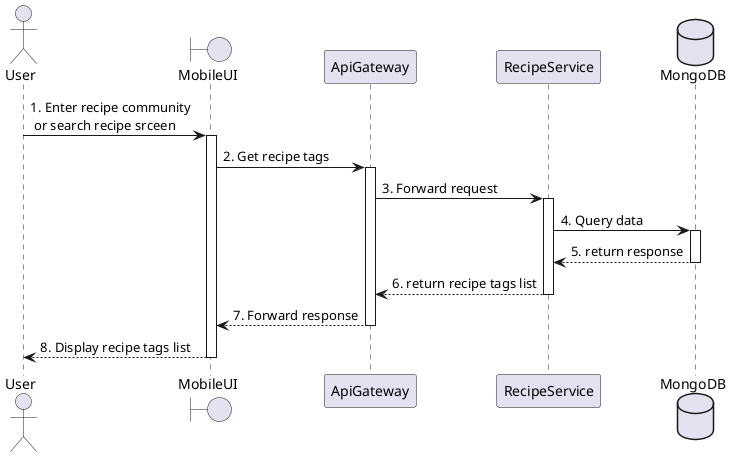 @startuml GetTag
actor User
boundary MobileUI
participant ApiGateway
participant RecipeService
database MongoDB

User -> MobileUI: 1. Enter recipe community \n or search recipe srceen
activate MobileUI

MobileUI -> ApiGateway: 2. Get recipe tags
activate ApiGateway

ApiGateway -> RecipeService: 3. Forward request
activate RecipeService

database MongoDB
RecipeService -> MongoDB: 4. Query data
activate MongoDB
RecipeService <-- MongoDB: 5. return response
deactivate MongoDB

ApiGateway <-- RecipeService: 6. return recipe tags list
deactivate RecipeService
MobileUI <-- ApiGateway: 7. Forward response
deactivate ApiGateway
User <-- MobileUI: 8. Display recipe tags list
deactivate MobileUI

@enduml
